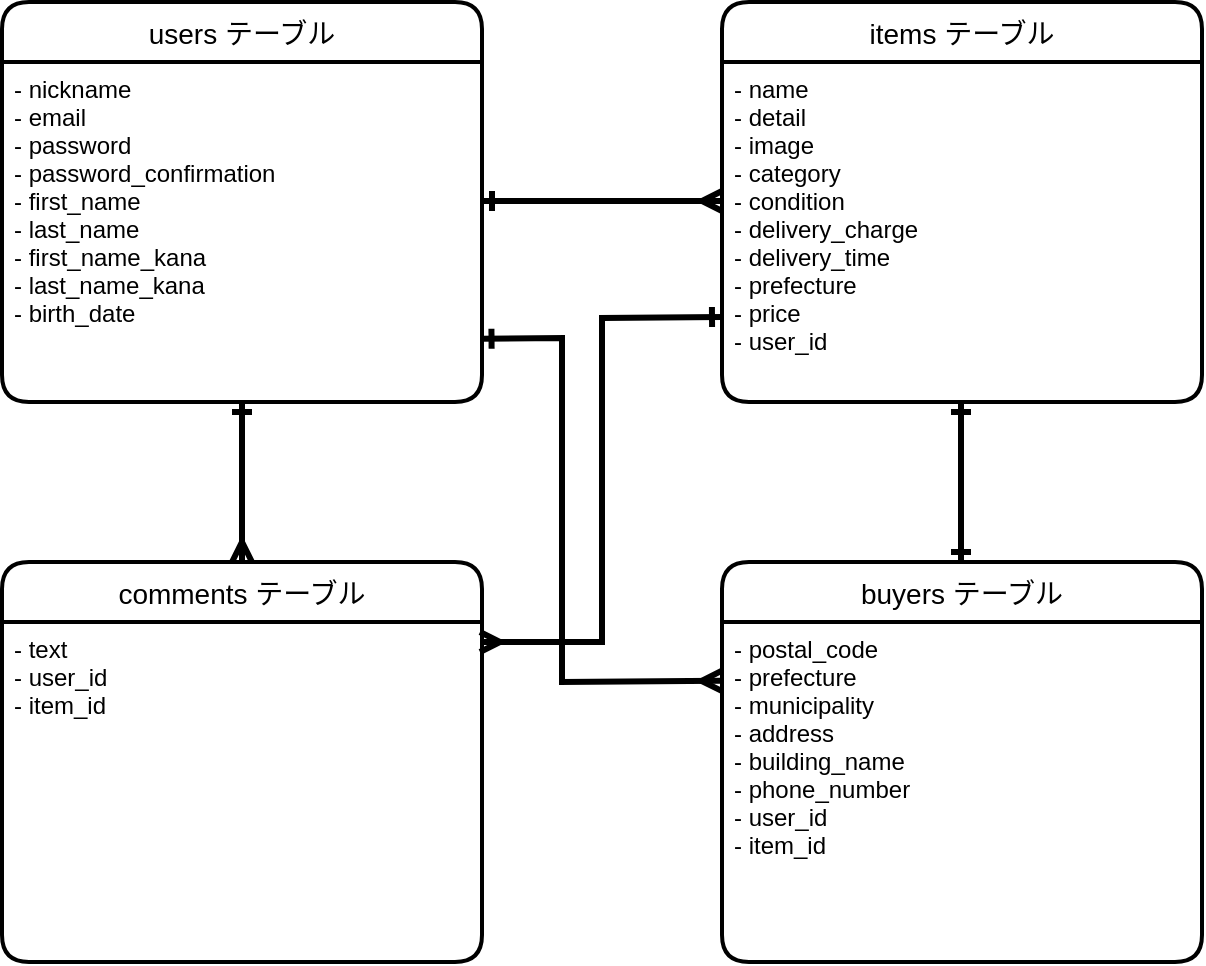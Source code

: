 <mxfile>
    <diagram id="KGMKNqxaOisE9iRioB6B" name="ページ1">
        <mxGraphModel dx="437" dy="529" grid="1" gridSize="10" guides="1" tooltips="1" connect="1" arrows="1" fold="1" page="1" pageScale="1" pageWidth="827" pageHeight="1169" math="0" shadow="0">
            <root>
                <mxCell id="0"/>
                <mxCell id="1" parent="0"/>
                <mxCell id="15" value="users テーブル" style="swimlane;childLayout=stackLayout;horizontal=1;startSize=30;horizontalStack=0;rounded=1;fontSize=14;fontStyle=0;strokeWidth=2;resizeParent=0;resizeLast=1;shadow=0;dashed=0;align=center;" vertex="1" parent="1">
                    <mxGeometry x="40" y="80" width="240" height="200" as="geometry"/>
                </mxCell>
                <mxCell id="16" value="- nickname&#10;- email&#10;- password&#10;- password_confirmation&#10;- first_name&#10;- last_name&#10;- first_name_kana&#10;- last_name_kana&#10;- birth_date" style="align=left;strokeColor=none;fillColor=none;spacingLeft=4;fontSize=12;verticalAlign=top;resizable=0;rotatable=0;part=1;" vertex="1" parent="15">
                    <mxGeometry y="30" width="240" height="170" as="geometry"/>
                </mxCell>
                <mxCell id="17" value="items テーブル" style="swimlane;childLayout=stackLayout;horizontal=1;startSize=30;horizontalStack=0;rounded=1;fontSize=14;fontStyle=0;strokeWidth=2;resizeParent=0;resizeLast=1;shadow=0;dashed=0;align=center;" vertex="1" parent="1">
                    <mxGeometry x="400" y="80" width="240" height="200" as="geometry"/>
                </mxCell>
                <mxCell id="18" value="- name&#10;- detail&#10;- image&#10;- category&#10;- condition&#10;- delivery_charge&#10;- delivery_time&#10;- prefecture&#10;- price&#10;- user_id" style="align=left;strokeColor=none;fillColor=none;spacingLeft=4;fontSize=12;verticalAlign=top;resizable=0;rotatable=0;part=1;" vertex="1" parent="17">
                    <mxGeometry y="30" width="240" height="170" as="geometry"/>
                </mxCell>
                <mxCell id="19" value="buyers テーブル" style="swimlane;childLayout=stackLayout;horizontal=1;startSize=30;horizontalStack=0;rounded=1;fontSize=14;fontStyle=0;strokeWidth=2;resizeParent=0;resizeLast=1;shadow=0;dashed=0;align=center;" vertex="1" parent="1">
                    <mxGeometry x="400" y="360" width="240" height="200" as="geometry"/>
                </mxCell>
                <mxCell id="20" value="- postal_code&#10;- prefecture&#10;- municipality&#10;- address&#10;- building_name&#10;- phone_number&#10;- user_id&#10;- item_id" style="align=left;strokeColor=none;fillColor=none;spacingLeft=4;fontSize=12;verticalAlign=top;resizable=0;rotatable=0;part=1;" vertex="1" parent="19">
                    <mxGeometry y="30" width="240" height="170" as="geometry"/>
                </mxCell>
                <mxCell id="21" value="comments テーブル" style="swimlane;childLayout=stackLayout;horizontal=1;startSize=30;horizontalStack=0;rounded=1;fontSize=14;fontStyle=0;strokeWidth=2;resizeParent=0;resizeLast=1;shadow=0;dashed=0;align=center;" vertex="1" parent="1">
                    <mxGeometry x="40" y="360" width="240" height="200" as="geometry"/>
                </mxCell>
                <mxCell id="22" value="- text&#10;- user_id&#10;- item_id" style="align=left;strokeColor=none;fillColor=none;spacingLeft=4;fontSize=12;verticalAlign=top;resizable=0;rotatable=0;part=1;" vertex="1" parent="21">
                    <mxGeometry y="30" width="240" height="170" as="geometry"/>
                </mxCell>
                <mxCell id="27" value="" style="endArrow=ERmany;html=1;rounded=0;startArrow=ERone;startFill=0;endFill=0;strokeWidth=3;" edge="1" parent="1">
                    <mxGeometry relative="1" as="geometry">
                        <mxPoint x="280" y="179.5" as="sourcePoint"/>
                        <mxPoint x="400" y="179.5" as="targetPoint"/>
                    </mxGeometry>
                </mxCell>
                <mxCell id="28" value="" style="endArrow=ERmany;html=1;rounded=0;startArrow=ERone;startFill=0;endFill=0;strokeWidth=3;entryX=0.5;entryY=0;entryDx=0;entryDy=0;" edge="1" parent="1" target="21">
                    <mxGeometry relative="1" as="geometry">
                        <mxPoint x="160" y="280" as="sourcePoint"/>
                        <mxPoint x="170" y="440" as="targetPoint"/>
                        <Array as="points">
                            <mxPoint x="160" y="300"/>
                        </Array>
                    </mxGeometry>
                </mxCell>
                <mxCell id="29" value="" style="endArrow=ERone;html=1;rounded=0;startArrow=ERone;startFill=0;endFill=0;strokeWidth=3;entryX=0.5;entryY=0;entryDx=0;entryDy=0;" edge="1" parent="1">
                    <mxGeometry relative="1" as="geometry">
                        <mxPoint x="519.5" y="280" as="sourcePoint"/>
                        <mxPoint x="519.5" y="360" as="targetPoint"/>
                        <Array as="points">
                            <mxPoint x="519.5" y="300"/>
                        </Array>
                    </mxGeometry>
                </mxCell>
                <mxCell id="34" value="" style="endArrow=ERone;html=1;rounded=0;strokeWidth=3;startArrow=ERmany;startFill=0;endFill=0;entryX=0;entryY=0.75;entryDx=0;entryDy=0;" edge="1" parent="1" target="18">
                    <mxGeometry relative="1" as="geometry">
                        <mxPoint x="279" y="400" as="sourcePoint"/>
                        <mxPoint x="390" y="330" as="targetPoint"/>
                        <Array as="points">
                            <mxPoint x="340" y="400"/>
                            <mxPoint x="340" y="238"/>
                        </Array>
                    </mxGeometry>
                </mxCell>
                <mxCell id="35" value="" style="endArrow=ERone;html=1;rounded=0;strokeWidth=3;startArrow=ERmany;startFill=0;endFill=0;entryX=0.999;entryY=0.814;entryDx=0;entryDy=0;entryPerimeter=0;exitX=-0.001;exitY=0.173;exitDx=0;exitDy=0;exitPerimeter=0;" edge="1" parent="1" source="20" target="16">
                    <mxGeometry relative="1" as="geometry">
                        <mxPoint x="289" y="410" as="sourcePoint"/>
                        <mxPoint x="410" y="247.5" as="targetPoint"/>
                        <Array as="points">
                            <mxPoint x="320" y="420"/>
                            <mxPoint x="320" y="248"/>
                        </Array>
                    </mxGeometry>
                </mxCell>
            </root>
        </mxGraphModel>
    </diagram>
</mxfile>